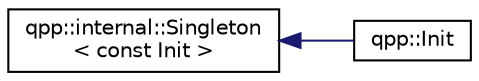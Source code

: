 digraph "Graphical Class Hierarchy"
{
  edge [fontname="Helvetica",fontsize="10",labelfontname="Helvetica",labelfontsize="10"];
  node [fontname="Helvetica",fontsize="10",shape=record];
  rankdir="LR";
  Node1 [label="qpp::internal::Singleton\l\< const Init \>",height=0.2,width=0.4,color="black", fillcolor="white", style="filled",URL="$classqpp_1_1internal_1_1_singleton.html"];
  Node1 -> Node2 [dir="back",color="midnightblue",fontsize="10",style="solid",fontname="Helvetica"];
  Node2 [label="qpp::Init",height=0.2,width=0.4,color="black", fillcolor="white", style="filled",URL="$classqpp_1_1_init.html",tooltip="const Singleton class that performs additional initializations/cleanups "];
}
